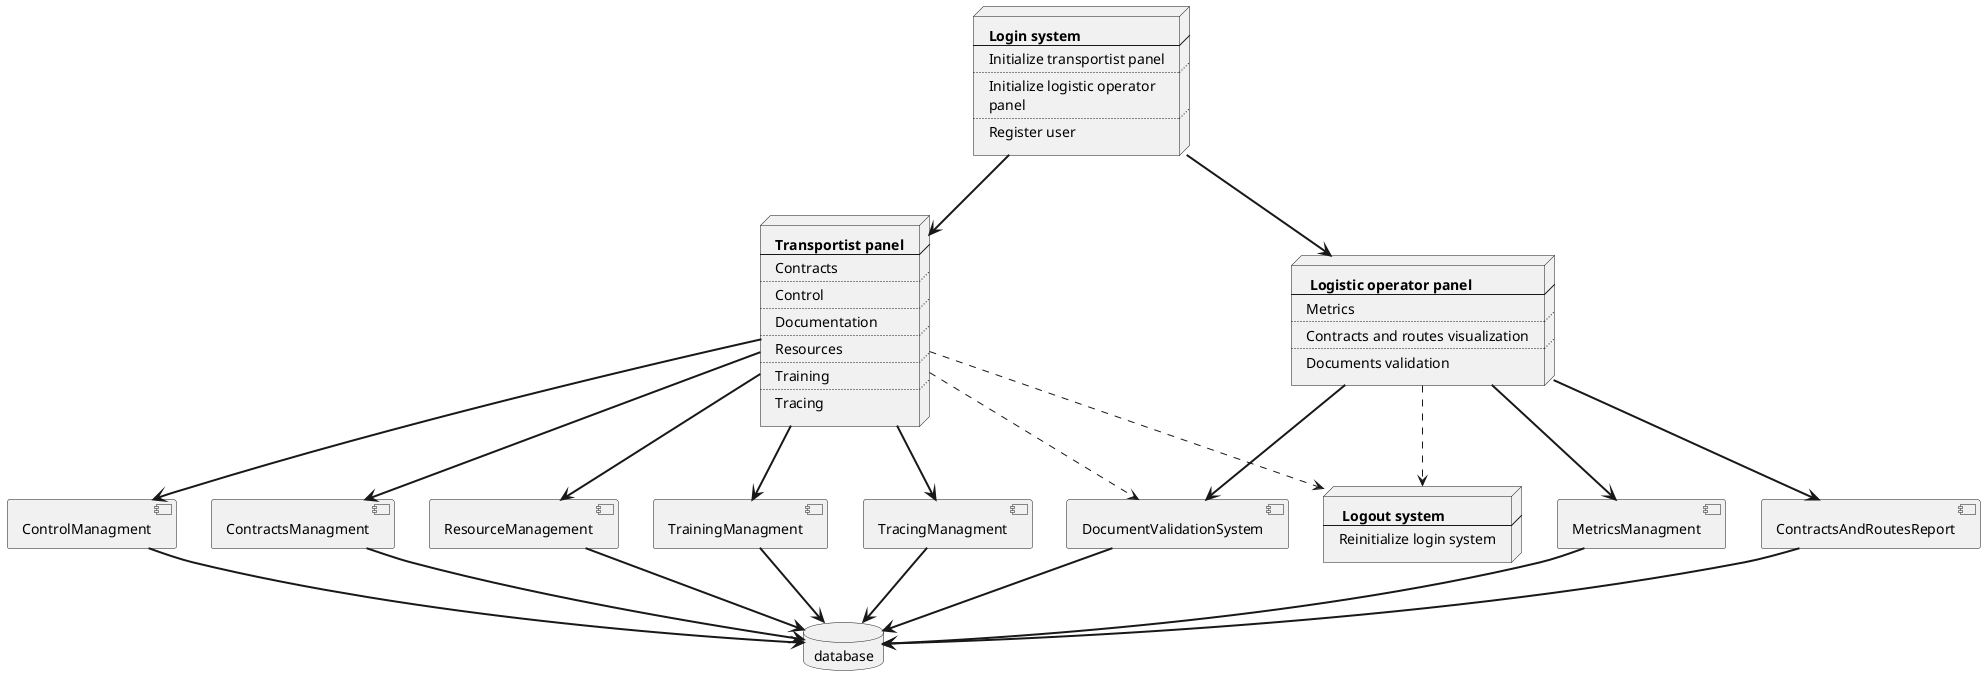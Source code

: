 @startuml deployment
    component ControlManagment
    component ContractsManagment
    component ContractsAndRoutesReport
    component DocumentValidationSystem
    component ResourceManagement
    component MetricsManagment
    component TrainingManagment
    component TracingManagment

    database database

    node LoginSystem [
        <b>Login system
        ----
        Initialize transportist panel
        ....
        Initialize logistic operator
        panel
        ....
        Register user       
    ]

    node TransportistPanel [
        <b>Transportist panel
        ----
        Contracts
        ....
        Control
        ....
        Documentation
        ....
        Resources
        ....
        Training
        ....
        Tracing
    ]

    node LogisticOperatorPanel [
        <b> Logistic operator panel
        ----
        Metrics
        ....
        Contracts and routes visualization
        ....
        Documents validation
    ]

    node LogoutSystem [
        <b> Logout system
        ----
        Reinitialize login system
    ]

   
    LoginSystem -[bold]-> TransportistPanel
    LoginSystem  -[bold]-> LogisticOperatorPanel

    LogisticOperatorPanel -[dashed]-> LogoutSystem
    LogisticOperatorPanel -[bold]-> ContractsAndRoutesReport
    LogisticOperatorPanel -[bold]-> DocumentValidationSystem
    LogisticOperatorPanel -[bold]-> MetricsManagment

    TransportistPanel-[bold]->ControlManagment
    TransportistPanel-[bold]->ContractsManagment
    TransportistPanel-[bold]->TrainingManagment
    TransportistPanel-[bold]->TracingManagment
    TransportistPanel-[dashed]->LogoutSystem
    TransportistPanel-[dashed]->DocumentValidationSystem
    TransportistPanel-[bold]->ResourceManagement

    ControlManagment -[bold]->database
    ContractsManagment -[bold]->database
    ContractsAndRoutesReport -[bold]->database
    DocumentValidationSystem -[bold]->database
    MetricsManagment -[bold]->database
    ResourceManagement -[bold]->database
    TracingManagment -[bold]->database
    TrainingManagment -[bold]->database


@enduml